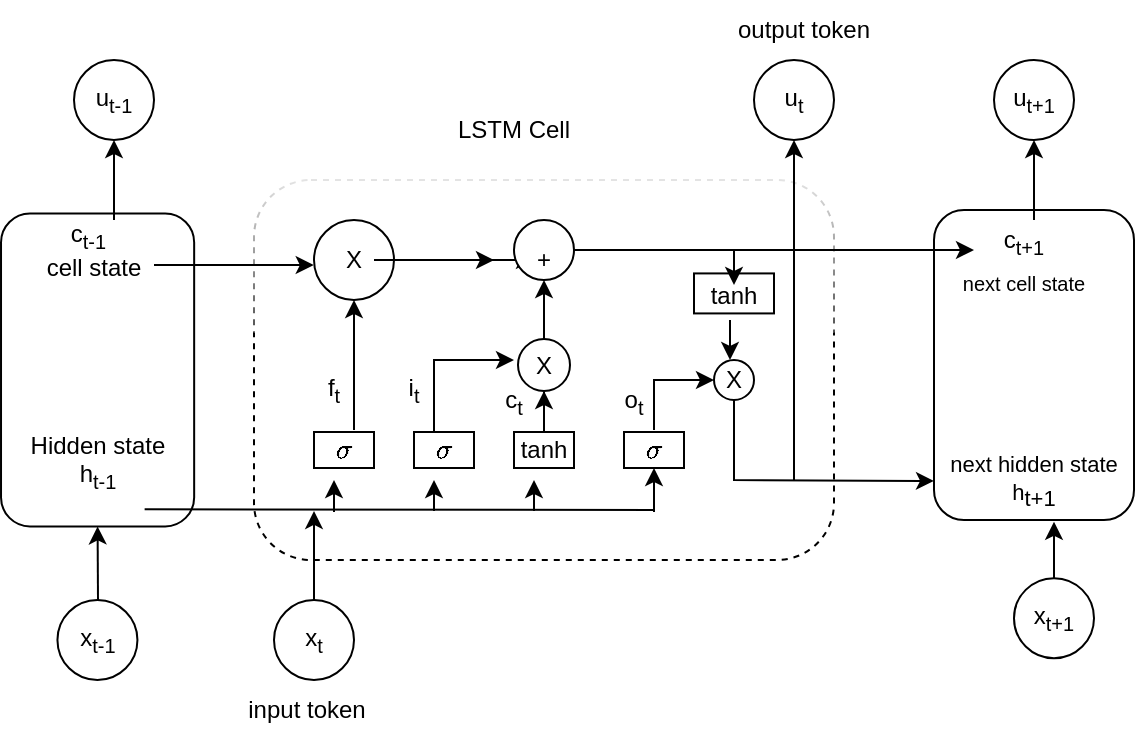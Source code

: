 <mxfile version="21.0.2" type="github">
  <diagram name="Page-1" id="PkVj4up8ihCNHAyrzkWb">
    <mxGraphModel dx="794" dy="470" grid="1" gridSize="10" guides="1" tooltips="1" connect="1" arrows="1" fold="1" page="1" pageScale="1" pageWidth="850" pageHeight="1100" math="1" shadow="0">
      <root>
        <mxCell id="0" />
        <mxCell id="1" parent="0" />
        <mxCell id="6QskEjfWfnUV3BZy3ldk-1" value="" style="rounded=1;whiteSpace=wrap;html=1;rotation=-90;" vertex="1" parent="1">
          <mxGeometry x="53.59" y="176.71" width="156.41" height="96.57" as="geometry" />
        </mxCell>
        <mxCell id="6QskEjfWfnUV3BZy3ldk-2" value="" style="rounded=1;whiteSpace=wrap;html=1;rotation=-90;" vertex="1" parent="1">
          <mxGeometry x="522.5" y="172.5" width="155" height="100" as="geometry" />
        </mxCell>
        <mxCell id="6QskEjfWfnUV3BZy3ldk-3" value="" style="rounded=1;whiteSpace=wrap;html=1;dashed=1;glass=1;" vertex="1" parent="1">
          <mxGeometry x="210" y="130" width="290" height="190" as="geometry" />
        </mxCell>
        <mxCell id="6QskEjfWfnUV3BZy3ldk-4" value="" style="rounded=0;whiteSpace=wrap;html=1;" vertex="1" parent="1">
          <mxGeometry x="240" y="256" width="30" height="18" as="geometry" />
        </mxCell>
        <mxCell id="6QskEjfWfnUV3BZy3ldk-5" value="" style="rounded=0;whiteSpace=wrap;html=1;" vertex="1" parent="1">
          <mxGeometry x="290" y="256" width="30" height="18" as="geometry" />
        </mxCell>
        <mxCell id="6QskEjfWfnUV3BZy3ldk-26" value="" style="edgeStyle=orthogonalEdgeStyle;rounded=0;orthogonalLoop=1;jettySize=auto;html=1;" edge="1" parent="1" source="6QskEjfWfnUV3BZy3ldk-6" target="6QskEjfWfnUV3BZy3ldk-25">
          <mxGeometry relative="1" as="geometry" />
        </mxCell>
        <mxCell id="6QskEjfWfnUV3BZy3ldk-6" value="" style="rounded=0;whiteSpace=wrap;html=1;" vertex="1" parent="1">
          <mxGeometry x="340" y="256" width="30" height="18" as="geometry" />
        </mxCell>
        <mxCell id="6QskEjfWfnUV3BZy3ldk-7" value="" style="rounded=0;whiteSpace=wrap;html=1;" vertex="1" parent="1">
          <mxGeometry x="395" y="256" width="30" height="18" as="geometry" />
        </mxCell>
        <mxCell id="6QskEjfWfnUV3BZy3ldk-11" value="Hidden state&lt;br&gt;h&lt;sub&gt;t-1&lt;/sub&gt;" style="text;html=1;strokeColor=none;fillColor=none;align=center;verticalAlign=middle;whiteSpace=wrap;rounded=0;" vertex="1" parent="1">
          <mxGeometry x="96.72" y="256" width="70" height="30" as="geometry" />
        </mxCell>
        <mxCell id="6QskEjfWfnUV3BZy3ldk-12" value="c&lt;sub&gt;t-1&amp;nbsp;&amp;nbsp;&lt;/sub&gt;&lt;br&gt;cell state" style="text;html=1;strokeColor=none;fillColor=none;align=center;verticalAlign=middle;whiteSpace=wrap;rounded=0;" vertex="1" parent="1">
          <mxGeometry x="100" y="150" width="60" height="30" as="geometry" />
        </mxCell>
        <mxCell id="6QskEjfWfnUV3BZy3ldk-13" value="c&lt;sub&gt;t+1&lt;br&gt;next cell state&lt;br&gt;&lt;/sub&gt;" style="text;html=1;strokeColor=none;fillColor=none;align=center;verticalAlign=middle;whiteSpace=wrap;rounded=0;" vertex="1" parent="1">
          <mxGeometry x="560" y="150" width="70" height="40" as="geometry" />
        </mxCell>
        <mxCell id="6QskEjfWfnUV3BZy3ldk-14" value="&lt;font style=&quot;font-size: 11px;&quot;&gt;next hidden state&lt;br&gt;h&lt;/font&gt;&lt;font style=&quot;font-size: 11px;&quot;&gt;&lt;sub style=&quot;&quot;&gt;&lt;font style=&quot;font-size: 11px;&quot;&gt;t+1&lt;/font&gt;&lt;/sub&gt;&lt;br&gt;&lt;/font&gt;" style="text;html=1;strokeColor=none;fillColor=none;align=center;verticalAlign=middle;whiteSpace=wrap;rounded=0;" vertex="1" parent="1">
          <mxGeometry x="550" y="265.48" width="100" height="30" as="geometry" />
        </mxCell>
        <mxCell id="6QskEjfWfnUV3BZy3ldk-15" value="" style="endArrow=none;html=1;rounded=0;exitX=0.837;exitY=1.289;exitDx=0;exitDy=0;exitPerimeter=0;" edge="1" parent="1" source="6QskEjfWfnUV3BZy3ldk-11">
          <mxGeometry width="50" height="50" relative="1" as="geometry">
            <mxPoint x="159.92" y="286" as="sourcePoint" />
            <mxPoint x="410" y="295" as="targetPoint" />
          </mxGeometry>
        </mxCell>
        <mxCell id="6QskEjfWfnUV3BZy3ldk-16" value="" style="endArrow=classic;html=1;rounded=0;" edge="1" parent="1">
          <mxGeometry width="50" height="50" relative="1" as="geometry">
            <mxPoint x="250" y="296" as="sourcePoint" />
            <mxPoint x="250" y="280" as="targetPoint" />
          </mxGeometry>
        </mxCell>
        <mxCell id="6QskEjfWfnUV3BZy3ldk-19" value="" style="endArrow=classic;html=1;rounded=0;" edge="1" parent="1">
          <mxGeometry width="50" height="50" relative="1" as="geometry">
            <mxPoint x="300" y="295.48" as="sourcePoint" />
            <mxPoint x="300" y="280" as="targetPoint" />
          </mxGeometry>
        </mxCell>
        <mxCell id="6QskEjfWfnUV3BZy3ldk-20" value="" style="endArrow=classic;html=1;rounded=0;" edge="1" parent="1">
          <mxGeometry width="50" height="50" relative="1" as="geometry">
            <mxPoint x="350" y="295.48" as="sourcePoint" />
            <mxPoint x="350" y="280" as="targetPoint" />
          </mxGeometry>
        </mxCell>
        <mxCell id="6QskEjfWfnUV3BZy3ldk-21" value="" style="endArrow=classic;html=1;rounded=0;entryX=0.5;entryY=1;entryDx=0;entryDy=0;" edge="1" parent="1" target="6QskEjfWfnUV3BZy3ldk-7">
          <mxGeometry width="50" height="50" relative="1" as="geometry">
            <mxPoint x="410" y="296" as="sourcePoint" />
            <mxPoint x="450" y="246" as="targetPoint" />
          </mxGeometry>
        </mxCell>
        <mxCell id="6QskEjfWfnUV3BZy3ldk-22" value="" style="endArrow=classic;html=1;rounded=0;entryX=0.103;entryY=0.224;entryDx=0;entryDy=0;entryPerimeter=0;" edge="1" parent="1" target="6QskEjfWfnUV3BZy3ldk-3">
          <mxGeometry width="50" height="50" relative="1" as="geometry">
            <mxPoint x="160" y="172.5" as="sourcePoint" />
            <mxPoint x="210" y="122.5" as="targetPoint" />
          </mxGeometry>
        </mxCell>
        <mxCell id="6QskEjfWfnUV3BZy3ldk-23" value="" style="ellipse;whiteSpace=wrap;html=1;aspect=fixed;" vertex="1" parent="1">
          <mxGeometry x="240" y="150" width="40" height="40" as="geometry" />
        </mxCell>
        <mxCell id="6QskEjfWfnUV3BZy3ldk-32" value="" style="edgeStyle=orthogonalEdgeStyle;rounded=0;orthogonalLoop=1;jettySize=auto;html=1;" edge="1" parent="1" source="6QskEjfWfnUV3BZy3ldk-24" target="6QskEjfWfnUV3BZy3ldk-31">
          <mxGeometry relative="1" as="geometry" />
        </mxCell>
        <mxCell id="6QskEjfWfnUV3BZy3ldk-24" value="X" style="text;html=1;strokeColor=none;fillColor=none;align=center;verticalAlign=middle;whiteSpace=wrap;rounded=0;" vertex="1" parent="1">
          <mxGeometry x="250" y="165" width="20" height="10" as="geometry" />
        </mxCell>
        <mxCell id="6QskEjfWfnUV3BZy3ldk-25" value="" style="ellipse;whiteSpace=wrap;html=1;rounded=0;" vertex="1" parent="1">
          <mxGeometry x="342" y="209.5" width="26" height="26" as="geometry" />
        </mxCell>
        <mxCell id="6QskEjfWfnUV3BZy3ldk-27" value="X" style="text;html=1;strokeColor=none;fillColor=none;align=center;verticalAlign=middle;whiteSpace=wrap;rounded=0;" vertex="1" parent="1">
          <mxGeometry x="350" y="220" width="10" height="5" as="geometry" />
        </mxCell>
        <mxCell id="6QskEjfWfnUV3BZy3ldk-28" value="" style="ellipse;whiteSpace=wrap;html=1;aspect=fixed;" vertex="1" parent="1">
          <mxGeometry x="340" y="150" width="30" height="30" as="geometry" />
        </mxCell>
        <mxCell id="6QskEjfWfnUV3BZy3ldk-29" value="" style="endArrow=classic;html=1;rounded=0;exitX=0.5;exitY=0;exitDx=0;exitDy=0;entryX=0.5;entryY=1;entryDx=0;entryDy=0;" edge="1" parent="1" source="6QskEjfWfnUV3BZy3ldk-25" target="6QskEjfWfnUV3BZy3ldk-28">
          <mxGeometry width="50" height="50" relative="1" as="geometry">
            <mxPoint x="390" y="210" as="sourcePoint" />
            <mxPoint x="430" y="170" as="targetPoint" />
          </mxGeometry>
        </mxCell>
        <mxCell id="6QskEjfWfnUV3BZy3ldk-30" value="" style="endArrow=classic;html=1;rounded=0;exitX=1;exitY=0.5;exitDx=0;exitDy=0;" edge="1" parent="1" source="6QskEjfWfnUV3BZy3ldk-23">
          <mxGeometry width="50" height="50" relative="1" as="geometry">
            <mxPoint x="280" y="172.5" as="sourcePoint" />
            <mxPoint x="330" y="170" as="targetPoint" />
          </mxGeometry>
        </mxCell>
        <mxCell id="6QskEjfWfnUV3BZy3ldk-31" value="+" style="text;html=1;strokeColor=none;fillColor=none;align=center;verticalAlign=middle;whiteSpace=wrap;rounded=0;" vertex="1" parent="1">
          <mxGeometry x="350" y="167.5" width="10" height="5" as="geometry" />
        </mxCell>
        <mxCell id="6QskEjfWfnUV3BZy3ldk-33" value="" style="endArrow=classic;html=1;rounded=0;entryX=-1;entryY=0;entryDx=0;entryDy=0;entryPerimeter=0;" edge="1" parent="1" target="6QskEjfWfnUV3BZy3ldk-27">
          <mxGeometry width="50" height="50" relative="1" as="geometry">
            <mxPoint x="300" y="256" as="sourcePoint" />
            <mxPoint x="350" y="206" as="targetPoint" />
            <Array as="points">
              <mxPoint x="300" y="220" />
            </Array>
          </mxGeometry>
        </mxCell>
        <mxCell id="6QskEjfWfnUV3BZy3ldk-35" value="" style="ellipse;whiteSpace=wrap;html=1;aspect=fixed;" vertex="1" parent="1">
          <mxGeometry x="440" y="220" width="20" height="20" as="geometry" />
        </mxCell>
        <mxCell id="6QskEjfWfnUV3BZy3ldk-36" value="X" style="text;html=1;strokeColor=none;fillColor=none;align=center;verticalAlign=middle;whiteSpace=wrap;rounded=0;" vertex="1" parent="1">
          <mxGeometry x="450" y="230" as="geometry" />
        </mxCell>
        <mxCell id="6QskEjfWfnUV3BZy3ldk-37" value="" style="endArrow=classic;html=1;rounded=0;startArrow=none;" edge="1" parent="1" source="6QskEjfWfnUV3BZy3ldk-68">
          <mxGeometry width="50" height="50" relative="1" as="geometry">
            <mxPoint x="410" y="255" as="sourcePoint" />
            <mxPoint x="440" y="230" as="targetPoint" />
            <Array as="points">
              <mxPoint x="410" y="230" />
            </Array>
          </mxGeometry>
        </mxCell>
        <mxCell id="6QskEjfWfnUV3BZy3ldk-38" value="" style="rounded=0;whiteSpace=wrap;html=1;" vertex="1" parent="1">
          <mxGeometry x="430" y="176.71" width="40" height="20" as="geometry" />
        </mxCell>
        <mxCell id="6QskEjfWfnUV3BZy3ldk-39" value="tanh" style="text;html=1;strokeColor=none;fillColor=none;align=center;verticalAlign=middle;whiteSpace=wrap;rounded=0;" vertex="1" parent="1">
          <mxGeometry x="440" y="182.5" width="20" height="10" as="geometry" />
        </mxCell>
        <mxCell id="6QskEjfWfnUV3BZy3ldk-40" value="tanh" style="text;html=1;strokeColor=none;fillColor=none;align=center;verticalAlign=middle;whiteSpace=wrap;rounded=0;" vertex="1" parent="1">
          <mxGeometry x="350" y="262.5" width="10" height="5" as="geometry" />
        </mxCell>
        <mxCell id="6QskEjfWfnUV3BZy3ldk-41" value="" style="endArrow=classic;html=1;rounded=0;exitX=1;exitY=0.5;exitDx=0;exitDy=0;" edge="1" parent="1" source="6QskEjfWfnUV3BZy3ldk-28">
          <mxGeometry width="50" height="50" relative="1" as="geometry">
            <mxPoint x="370" y="167.5" as="sourcePoint" />
            <mxPoint x="570" y="165" as="targetPoint" />
          </mxGeometry>
        </mxCell>
        <mxCell id="6QskEjfWfnUV3BZy3ldk-42" value="" style="endArrow=classic;html=1;rounded=0;exitX=0.4;exitY=1.75;exitDx=0;exitDy=0;exitPerimeter=0;" edge="1" parent="1" source="6QskEjfWfnUV3BZy3ldk-39">
          <mxGeometry width="50" height="50" relative="1" as="geometry">
            <mxPoint x="390" y="220" as="sourcePoint" />
            <mxPoint x="448" y="220" as="targetPoint" />
          </mxGeometry>
        </mxCell>
        <mxCell id="6QskEjfWfnUV3BZy3ldk-43" value="" style="endArrow=classic;html=1;rounded=0;entryX=0;entryY=0.5;entryDx=0;entryDy=0;" edge="1" parent="1" target="6QskEjfWfnUV3BZy3ldk-14">
          <mxGeometry width="50" height="50" relative="1" as="geometry">
            <mxPoint x="450" y="240" as="sourcePoint" />
            <mxPoint x="500" y="340" as="targetPoint" />
            <Array as="points">
              <mxPoint x="450" y="280" />
            </Array>
          </mxGeometry>
        </mxCell>
        <mxCell id="6QskEjfWfnUV3BZy3ldk-44" value="" style="endArrow=classic;html=1;rounded=0;" edge="1" parent="1">
          <mxGeometry width="50" height="50" relative="1" as="geometry">
            <mxPoint x="480" y="280" as="sourcePoint" />
            <mxPoint x="480" y="110" as="targetPoint" />
          </mxGeometry>
        </mxCell>
        <mxCell id="6QskEjfWfnUV3BZy3ldk-45" value="" style="endArrow=classic;html=1;rounded=0;entryX=0;entryY=0.5;entryDx=0;entryDy=0;" edge="1" parent="1" target="6QskEjfWfnUV3BZy3ldk-1">
          <mxGeometry width="50" height="50" relative="1" as="geometry">
            <mxPoint x="132" y="340" as="sourcePoint" />
            <mxPoint x="130" y="310" as="targetPoint" />
          </mxGeometry>
        </mxCell>
        <mxCell id="6QskEjfWfnUV3BZy3ldk-46" value="" style="endArrow=classic;html=1;rounded=0;" edge="1" parent="1">
          <mxGeometry width="50" height="50" relative="1" as="geometry">
            <mxPoint x="240" y="340" as="sourcePoint" />
            <mxPoint x="240" y="295.48" as="targetPoint" />
          </mxGeometry>
        </mxCell>
        <mxCell id="6QskEjfWfnUV3BZy3ldk-47" value="" style="ellipse;whiteSpace=wrap;html=1;aspect=fixed;" vertex="1" parent="1">
          <mxGeometry x="111.72" y="340" width="40" height="40" as="geometry" />
        </mxCell>
        <mxCell id="6QskEjfWfnUV3BZy3ldk-48" value="x&lt;sub&gt;t-1&lt;/sub&gt;" style="text;html=1;strokeColor=none;fillColor=none;align=center;verticalAlign=middle;whiteSpace=wrap;rounded=0;" vertex="1" parent="1">
          <mxGeometry x="113.6" y="350.9" width="36.4" height="18.2" as="geometry" />
        </mxCell>
        <mxCell id="6QskEjfWfnUV3BZy3ldk-49" value="" style="ellipse;whiteSpace=wrap;html=1;aspect=fixed;" vertex="1" parent="1">
          <mxGeometry x="220" y="340" width="40" height="40" as="geometry" />
        </mxCell>
        <mxCell id="6QskEjfWfnUV3BZy3ldk-50" value="x&lt;sub&gt;t&lt;/sub&gt;" style="text;html=1;strokeColor=none;fillColor=none;align=center;verticalAlign=middle;whiteSpace=wrap;rounded=0;" vertex="1" parent="1">
          <mxGeometry x="210" y="345" width="60" height="30" as="geometry" />
        </mxCell>
        <mxCell id="6QskEjfWfnUV3BZy3ldk-51" value="" style="endArrow=classic;html=1;rounded=0;" edge="1" parent="1">
          <mxGeometry width="50" height="50" relative="1" as="geometry">
            <mxPoint x="610" y="330" as="sourcePoint" />
            <mxPoint x="610" y="300.9" as="targetPoint" />
          </mxGeometry>
        </mxCell>
        <mxCell id="6QskEjfWfnUV3BZy3ldk-52" value="" style="ellipse;whiteSpace=wrap;html=1;aspect=fixed;" vertex="1" parent="1">
          <mxGeometry x="590" y="329.1" width="40" height="40" as="geometry" />
        </mxCell>
        <mxCell id="6QskEjfWfnUV3BZy3ldk-53" value="x&lt;sub&gt;t+1&lt;/sub&gt;" style="text;html=1;strokeColor=none;fillColor=none;align=center;verticalAlign=middle;whiteSpace=wrap;rounded=0;" vertex="1" parent="1">
          <mxGeometry x="580" y="334.1" width="60" height="30" as="geometry" />
        </mxCell>
        <mxCell id="6QskEjfWfnUV3BZy3ldk-54" value="" style="endArrow=classic;html=1;rounded=0;" edge="1" parent="1">
          <mxGeometry width="50" height="50" relative="1" as="geometry">
            <mxPoint x="140" y="150" as="sourcePoint" />
            <mxPoint x="140" y="110" as="targetPoint" />
          </mxGeometry>
        </mxCell>
        <mxCell id="6QskEjfWfnUV3BZy3ldk-55" value="" style="endArrow=classic;html=1;rounded=0;" edge="1" parent="1">
          <mxGeometry width="50" height="50" relative="1" as="geometry">
            <mxPoint x="600" y="150" as="sourcePoint" />
            <mxPoint x="600" y="110" as="targetPoint" />
          </mxGeometry>
        </mxCell>
        <mxCell id="6QskEjfWfnUV3BZy3ldk-56" value="" style="ellipse;whiteSpace=wrap;html=1;aspect=fixed;" vertex="1" parent="1">
          <mxGeometry x="120" y="70" width="40" height="40" as="geometry" />
        </mxCell>
        <mxCell id="6QskEjfWfnUV3BZy3ldk-57" value="" style="ellipse;whiteSpace=wrap;html=1;aspect=fixed;" vertex="1" parent="1">
          <mxGeometry x="460" y="70" width="40" height="40" as="geometry" />
        </mxCell>
        <mxCell id="6QskEjfWfnUV3BZy3ldk-58" value="" style="ellipse;whiteSpace=wrap;html=1;aspect=fixed;" vertex="1" parent="1">
          <mxGeometry x="580" y="70" width="40" height="40" as="geometry" />
        </mxCell>
        <mxCell id="6QskEjfWfnUV3BZy3ldk-59" value="u&lt;sub&gt;t-1&lt;/sub&gt;" style="text;html=1;strokeColor=none;fillColor=none;align=center;verticalAlign=middle;whiteSpace=wrap;rounded=0;" vertex="1" parent="1">
          <mxGeometry x="120" y="80" width="40" height="20" as="geometry" />
        </mxCell>
        <mxCell id="6QskEjfWfnUV3BZy3ldk-60" value="u&lt;sub&gt;t&lt;/sub&gt;" style="text;html=1;strokeColor=none;fillColor=none;align=center;verticalAlign=middle;whiteSpace=wrap;rounded=0;" vertex="1" parent="1">
          <mxGeometry x="470" y="85" width="20" height="10" as="geometry" />
        </mxCell>
        <mxCell id="6QskEjfWfnUV3BZy3ldk-61" value="u&lt;sub&gt;t+1&lt;/sub&gt;" style="text;html=1;strokeColor=none;fillColor=none;align=center;verticalAlign=middle;whiteSpace=wrap;rounded=0;" vertex="1" parent="1">
          <mxGeometry x="590" y="85" width="20" height="10" as="geometry" />
        </mxCell>
        <mxCell id="6QskEjfWfnUV3BZy3ldk-62" value="input token" style="text;html=1;strokeColor=none;fillColor=none;align=center;verticalAlign=middle;whiteSpace=wrap;rounded=0;" vertex="1" parent="1">
          <mxGeometry x="193.28" y="380" width="86.72" height="30" as="geometry" />
        </mxCell>
        <mxCell id="6QskEjfWfnUV3BZy3ldk-63" value="output token" style="text;html=1;strokeColor=none;fillColor=none;align=center;verticalAlign=middle;whiteSpace=wrap;rounded=0;" vertex="1" parent="1">
          <mxGeometry x="450" y="40" width="70" height="30" as="geometry" />
        </mxCell>
        <mxCell id="6QskEjfWfnUV3BZy3ldk-65" value="" style="endArrow=classic;html=1;rounded=0;entryX=0.5;entryY=0;entryDx=0;entryDy=0;" edge="1" parent="1" target="6QskEjfWfnUV3BZy3ldk-39">
          <mxGeometry width="50" height="50" relative="1" as="geometry">
            <mxPoint x="450" y="165" as="sourcePoint" />
            <mxPoint x="450" y="184" as="targetPoint" />
          </mxGeometry>
        </mxCell>
        <mxCell id="6QskEjfWfnUV3BZy3ldk-66" value="$$\sigma$$" style="text;html=1;strokeColor=none;fillColor=none;align=center;verticalAlign=middle;whiteSpace=wrap;rounded=0;" vertex="1" parent="1">
          <mxGeometry x="250" y="260" width="10" height="10" as="geometry" />
        </mxCell>
        <mxCell id="6QskEjfWfnUV3BZy3ldk-67" value="$$\sigma$$" style="text;html=1;strokeColor=none;fillColor=none;align=center;verticalAlign=middle;whiteSpace=wrap;rounded=0;" vertex="1" parent="1">
          <mxGeometry x="300" y="260" width="10" height="10" as="geometry" />
        </mxCell>
        <mxCell id="6QskEjfWfnUV3BZy3ldk-69" value="" style="endArrow=none;html=1;rounded=0;" edge="1" parent="1" target="6QskEjfWfnUV3BZy3ldk-68">
          <mxGeometry width="50" height="50" relative="1" as="geometry">
            <mxPoint x="410" y="255" as="sourcePoint" />
            <mxPoint x="440" y="230" as="targetPoint" />
            <Array as="points" />
          </mxGeometry>
        </mxCell>
        <mxCell id="6QskEjfWfnUV3BZy3ldk-68" value="$$\sigma$$" style="text;html=1;strokeColor=none;fillColor=none;align=center;verticalAlign=middle;whiteSpace=wrap;rounded=0;" vertex="1" parent="1">
          <mxGeometry x="400" y="255" width="20" height="20" as="geometry" />
        </mxCell>
        <mxCell id="6QskEjfWfnUV3BZy3ldk-70" value="LSTM Cell" style="text;html=1;strokeColor=none;fillColor=none;align=center;verticalAlign=middle;whiteSpace=wrap;rounded=0;" vertex="1" parent="1">
          <mxGeometry x="310" y="90" width="60" height="30" as="geometry" />
        </mxCell>
        <mxCell id="6QskEjfWfnUV3BZy3ldk-71" value="" style="endArrow=classic;html=1;rounded=0;entryX=0.5;entryY=1;entryDx=0;entryDy=0;" edge="1" parent="1" target="6QskEjfWfnUV3BZy3ldk-23">
          <mxGeometry width="50" height="50" relative="1" as="geometry">
            <mxPoint x="260" y="255" as="sourcePoint" />
            <mxPoint x="310" y="205" as="targetPoint" />
          </mxGeometry>
        </mxCell>
        <mxCell id="6QskEjfWfnUV3BZy3ldk-72" value="f&lt;sub&gt;t&lt;/sub&gt;" style="text;html=1;strokeColor=none;fillColor=none;align=center;verticalAlign=middle;whiteSpace=wrap;rounded=0;" vertex="1" parent="1">
          <mxGeometry x="240" y="230" width="20" height="10" as="geometry" />
        </mxCell>
        <mxCell id="6QskEjfWfnUV3BZy3ldk-74" value="i&lt;sub&gt;t&lt;/sub&gt;" style="text;html=1;strokeColor=none;fillColor=none;align=center;verticalAlign=middle;whiteSpace=wrap;rounded=0;" vertex="1" parent="1">
          <mxGeometry x="280" y="230" width="20" height="10" as="geometry" />
        </mxCell>
        <mxCell id="6QskEjfWfnUV3BZy3ldk-78" value="c&lt;sub&gt;t&lt;/sub&gt;" style="text;html=1;strokeColor=none;fillColor=none;align=center;verticalAlign=middle;whiteSpace=wrap;rounded=0;" vertex="1" parent="1">
          <mxGeometry x="320" y="226" width="40" height="30" as="geometry" />
        </mxCell>
        <mxCell id="6QskEjfWfnUV3BZy3ldk-79" value="o&lt;sub&gt;t&lt;/sub&gt;" style="text;html=1;strokeColor=none;fillColor=none;align=center;verticalAlign=middle;whiteSpace=wrap;rounded=0;" vertex="1" parent="1">
          <mxGeometry x="390" y="236" width="20" height="10" as="geometry" />
        </mxCell>
      </root>
    </mxGraphModel>
  </diagram>
</mxfile>
